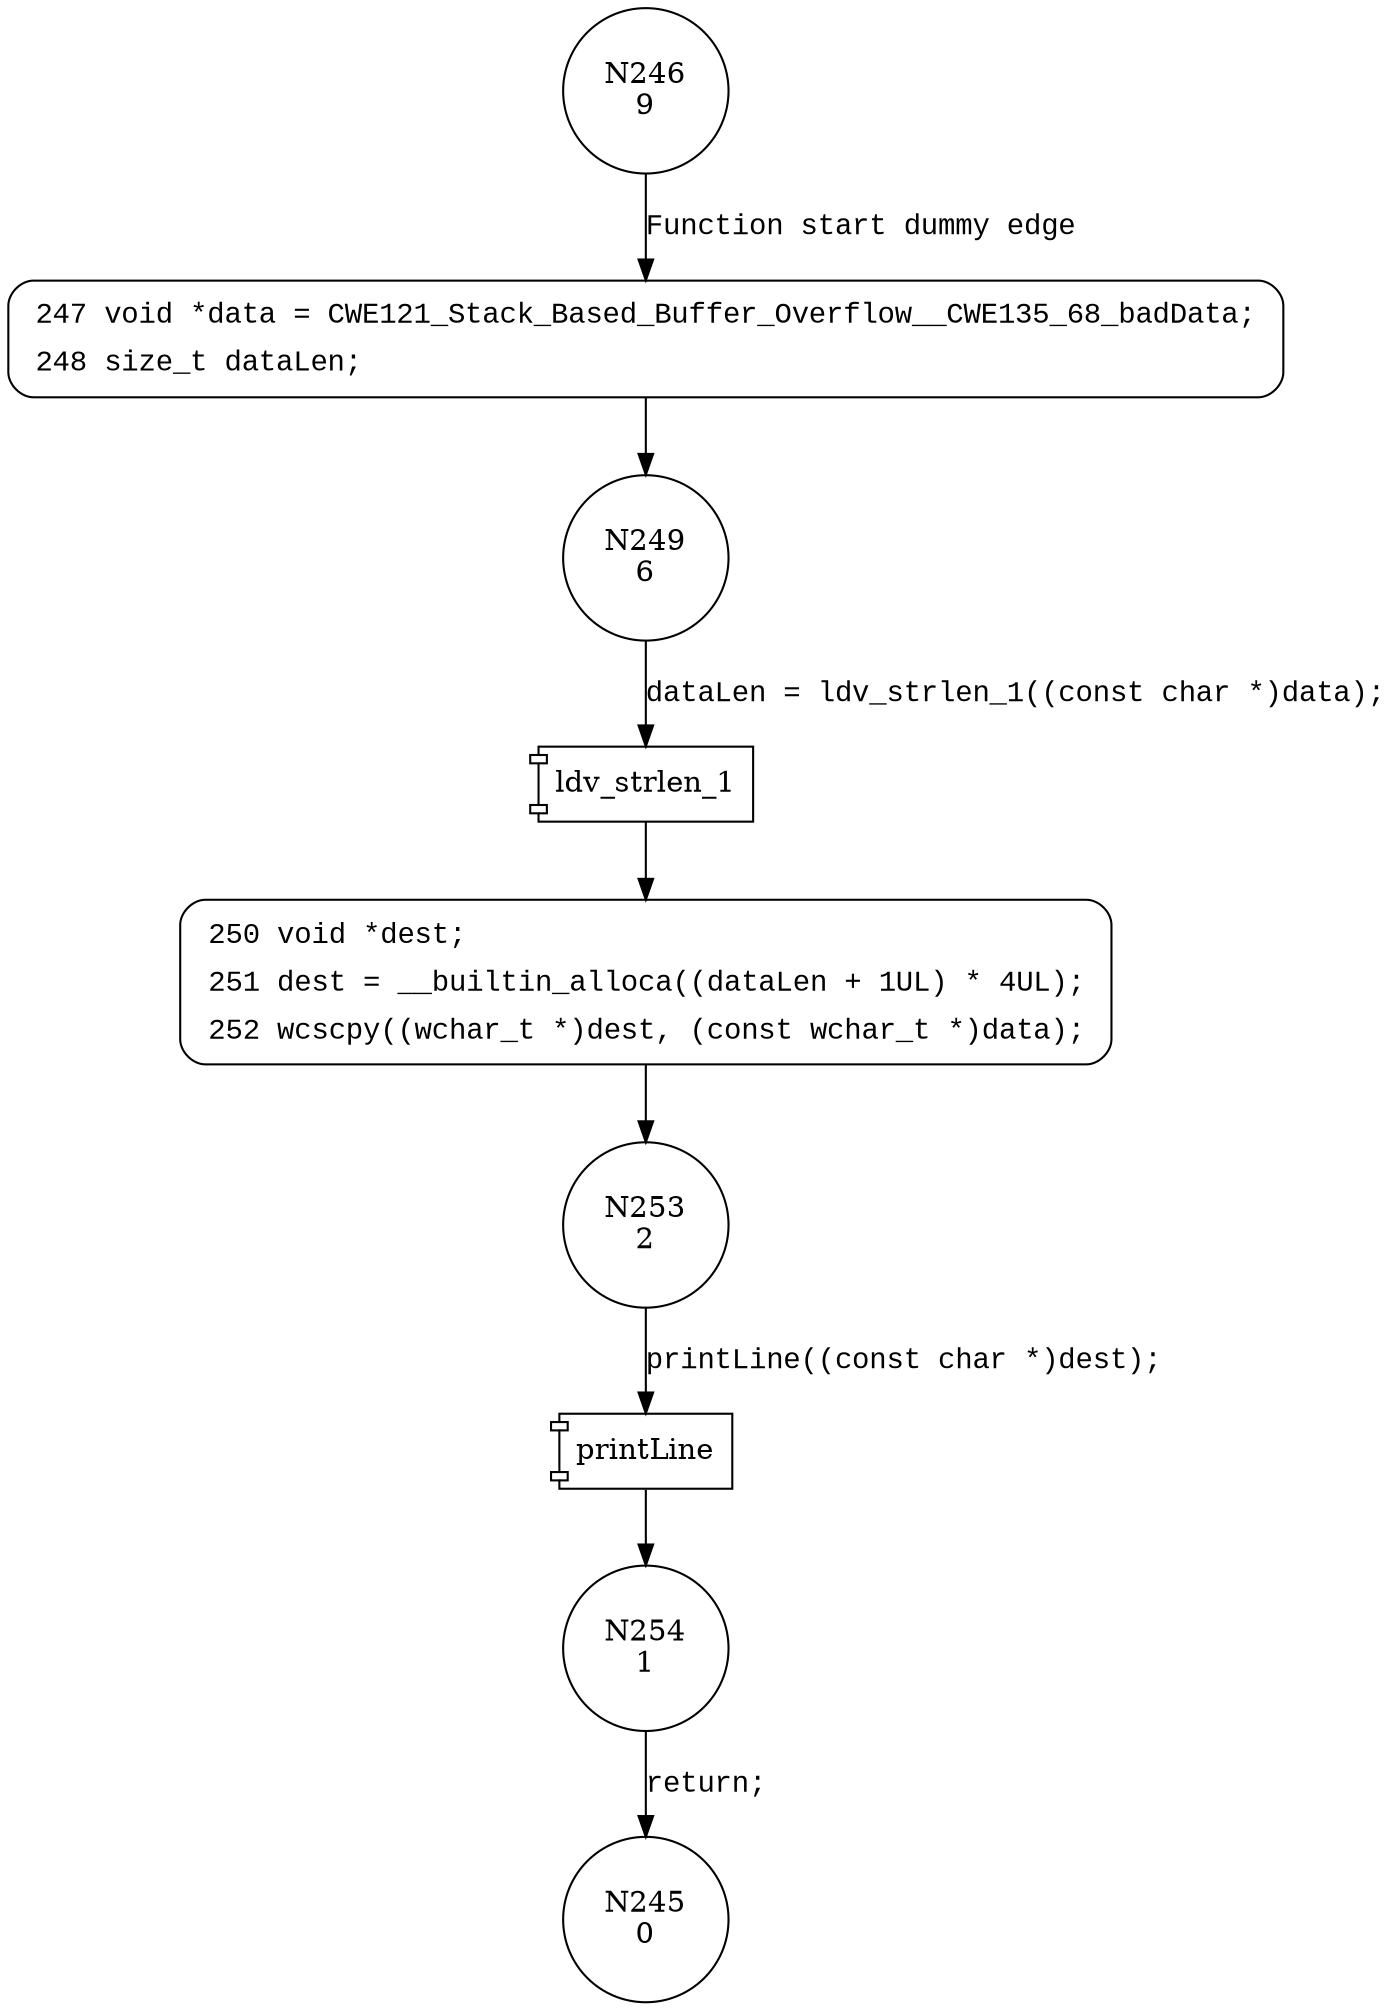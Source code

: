 digraph CWE121_Stack_Based_Buffer_Overflow__CWE135_68b_badSink {
246 [shape="circle" label="N246\n9"]
247 [shape="circle" label="N247\n8"]
249 [shape="circle" label="N249\n6"]
250 [shape="circle" label="N250\n5"]
253 [shape="circle" label="N253\n2"]
254 [shape="circle" label="N254\n1"]
245 [shape="circle" label="N245\n0"]
247 [style="filled,bold" penwidth="1" fillcolor="white" fontname="Courier New" shape="Mrecord" label=<<table border="0" cellborder="0" cellpadding="3" bgcolor="white"><tr><td align="right">247</td><td align="left">void *data = CWE121_Stack_Based_Buffer_Overflow__CWE135_68_badData;</td></tr><tr><td align="right">248</td><td align="left">size_t dataLen;</td></tr></table>>]
247 -> 249[label=""]
250 [style="filled,bold" penwidth="1" fillcolor="white" fontname="Courier New" shape="Mrecord" label=<<table border="0" cellborder="0" cellpadding="3" bgcolor="white"><tr><td align="right">250</td><td align="left">void *dest;</td></tr><tr><td align="right">251</td><td align="left">dest = __builtin_alloca((dataLen + 1UL) * 4UL);</td></tr><tr><td align="right">252</td><td align="left">wcscpy((wchar_t *)dest, (const wchar_t *)data);</td></tr></table>>]
250 -> 253[label=""]
246 -> 247 [label="Function start dummy edge" fontname="Courier New"]
100026 [shape="component" label="ldv_strlen_1"]
249 -> 100026 [label="dataLen = ldv_strlen_1((const char *)data);" fontname="Courier New"]
100026 -> 250 [label="" fontname="Courier New"]
100027 [shape="component" label="printLine"]
253 -> 100027 [label="printLine((const char *)dest);" fontname="Courier New"]
100027 -> 254 [label="" fontname="Courier New"]
254 -> 245 [label="return;" fontname="Courier New"]
}